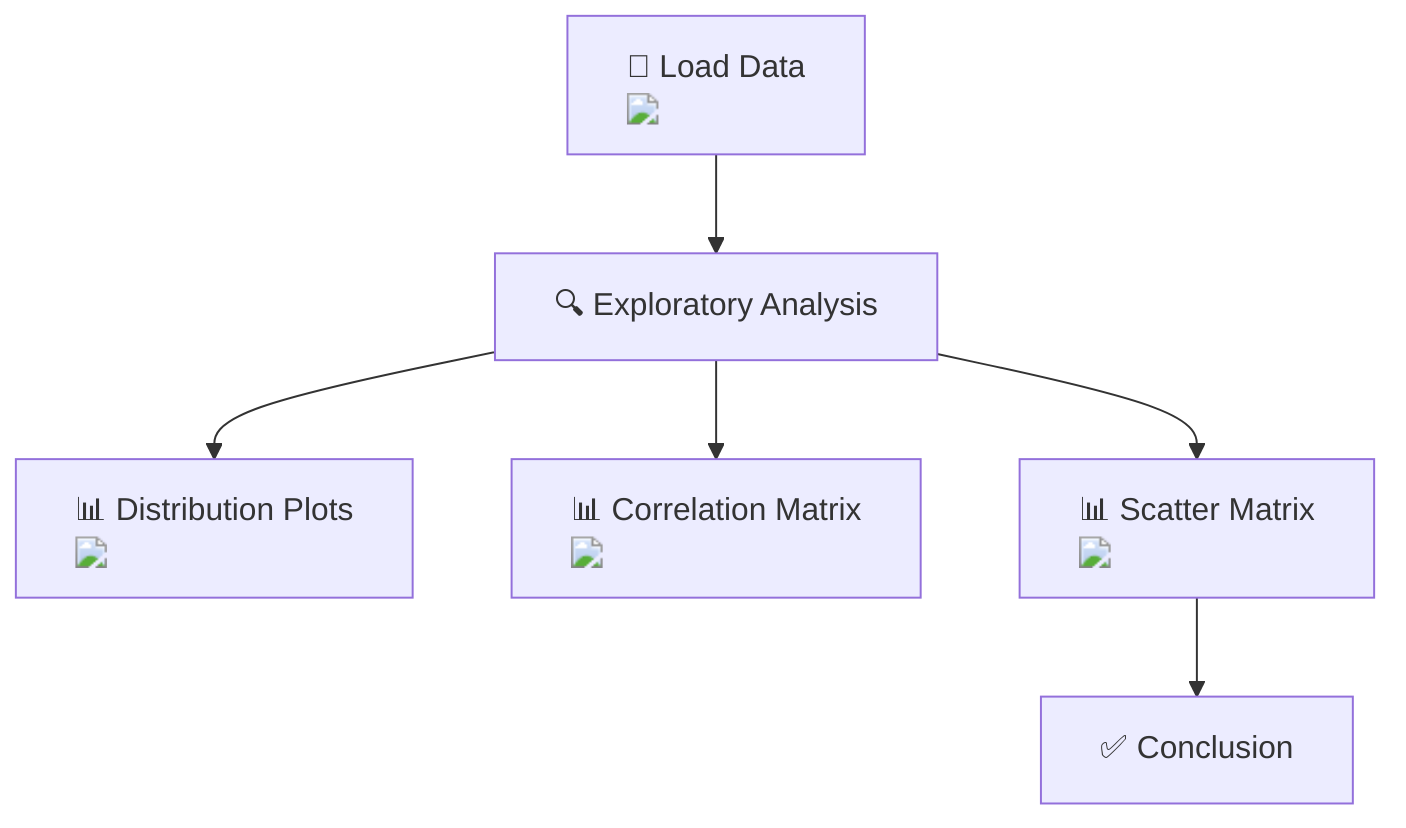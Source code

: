 flowchart TD
    A["📁 Load Data <img src='file.svg'/>"] --> B["🔍 Exploratory Analysis"]
    B --> C["📊 Distribution Plots <img src='dummy_plots/hist_template.svg'/>"]
    B --> D["📊 Correlation Matrix <img src='dummy_plots/scatter_plot_template.svg'/>"]
    B --> E["📊 Scatter Matrix <img src='dummy_plots/scatter_plot_template.svg'/>"]
    E --> F["✅ Conclusion"]